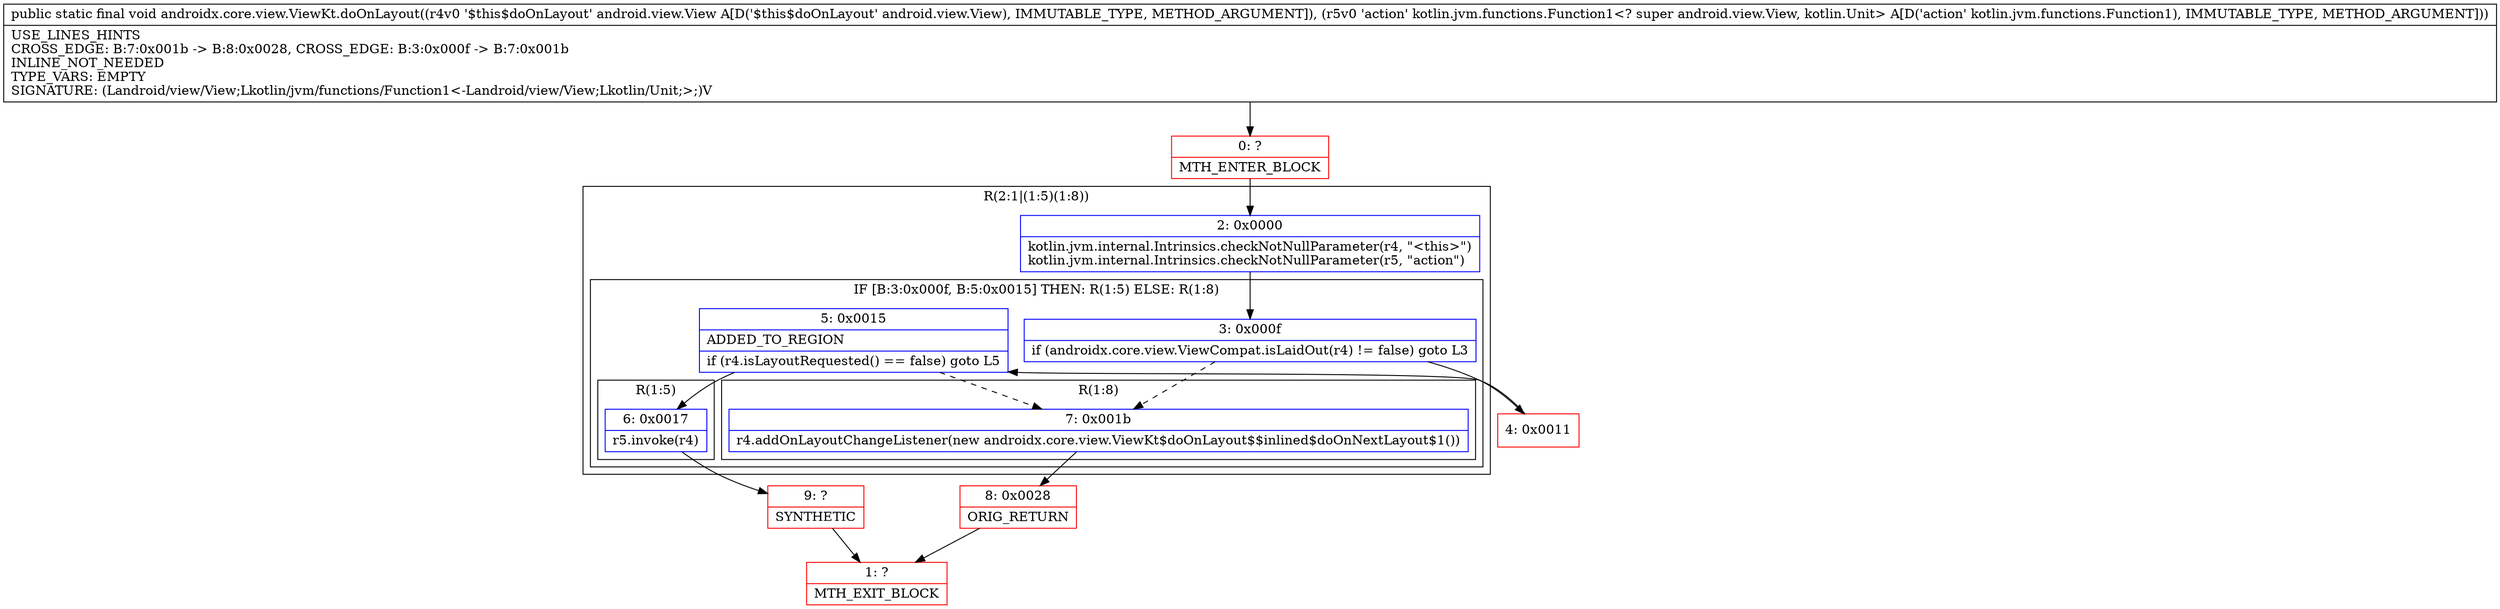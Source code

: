 digraph "CFG forandroidx.core.view.ViewKt.doOnLayout(Landroid\/view\/View;Lkotlin\/jvm\/functions\/Function1;)V" {
subgraph cluster_Region_1070211870 {
label = "R(2:1|(1:5)(1:8))";
node [shape=record,color=blue];
Node_2 [shape=record,label="{2\:\ 0x0000|kotlin.jvm.internal.Intrinsics.checkNotNullParameter(r4, \"\<this\>\")\lkotlin.jvm.internal.Intrinsics.checkNotNullParameter(r5, \"action\")\l}"];
subgraph cluster_IfRegion_1469519162 {
label = "IF [B:3:0x000f, B:5:0x0015] THEN: R(1:5) ELSE: R(1:8)";
node [shape=record,color=blue];
Node_3 [shape=record,label="{3\:\ 0x000f|if (androidx.core.view.ViewCompat.isLaidOut(r4) != false) goto L3\l}"];
Node_5 [shape=record,label="{5\:\ 0x0015|ADDED_TO_REGION\l|if (r4.isLayoutRequested() == false) goto L5\l}"];
subgraph cluster_Region_1428401881 {
label = "R(1:5)";
node [shape=record,color=blue];
Node_6 [shape=record,label="{6\:\ 0x0017|r5.invoke(r4)\l}"];
}
subgraph cluster_Region_563377739 {
label = "R(1:8)";
node [shape=record,color=blue];
Node_7 [shape=record,label="{7\:\ 0x001b|r4.addOnLayoutChangeListener(new androidx.core.view.ViewKt$doOnLayout$$inlined$doOnNextLayout$1())\l}"];
}
}
}
Node_0 [shape=record,color=red,label="{0\:\ ?|MTH_ENTER_BLOCK\l}"];
Node_4 [shape=record,color=red,label="{4\:\ 0x0011}"];
Node_9 [shape=record,color=red,label="{9\:\ ?|SYNTHETIC\l}"];
Node_1 [shape=record,color=red,label="{1\:\ ?|MTH_EXIT_BLOCK\l}"];
Node_8 [shape=record,color=red,label="{8\:\ 0x0028|ORIG_RETURN\l}"];
MethodNode[shape=record,label="{public static final void androidx.core.view.ViewKt.doOnLayout((r4v0 '$this$doOnLayout' android.view.View A[D('$this$doOnLayout' android.view.View), IMMUTABLE_TYPE, METHOD_ARGUMENT]), (r5v0 'action' kotlin.jvm.functions.Function1\<? super android.view.View, kotlin.Unit\> A[D('action' kotlin.jvm.functions.Function1), IMMUTABLE_TYPE, METHOD_ARGUMENT]))  | USE_LINES_HINTS\lCROSS_EDGE: B:7:0x001b \-\> B:8:0x0028, CROSS_EDGE: B:3:0x000f \-\> B:7:0x001b\lINLINE_NOT_NEEDED\lTYPE_VARS: EMPTY\lSIGNATURE: (Landroid\/view\/View;Lkotlin\/jvm\/functions\/Function1\<\-Landroid\/view\/View;Lkotlin\/Unit;\>;)V\l}"];
MethodNode -> Node_0;Node_2 -> Node_3;
Node_3 -> Node_4;
Node_3 -> Node_7[style=dashed];
Node_5 -> Node_6;
Node_5 -> Node_7[style=dashed];
Node_6 -> Node_9;
Node_7 -> Node_8;
Node_0 -> Node_2;
Node_4 -> Node_5;
Node_9 -> Node_1;
Node_8 -> Node_1;
}

